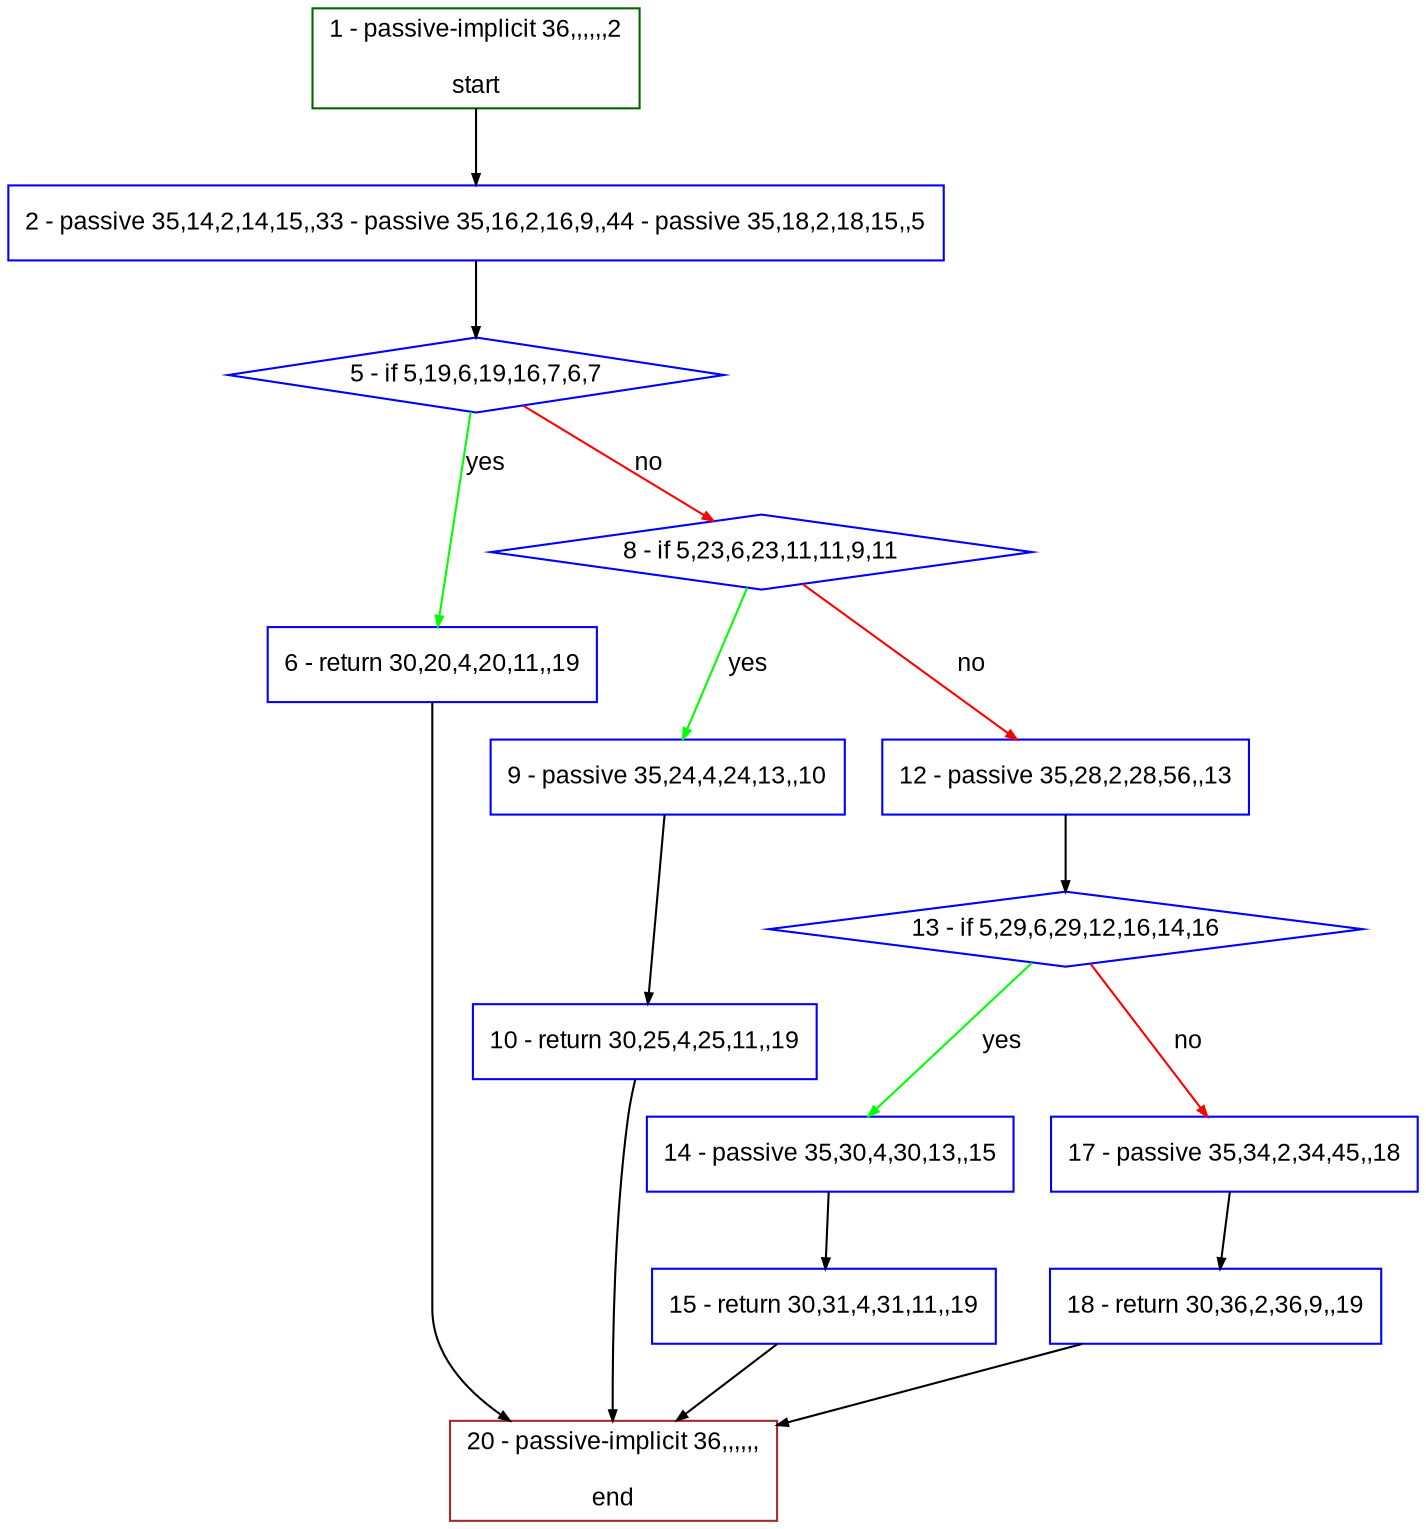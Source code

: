 digraph "" {
  graph [bgcolor="white", fillcolor="#FFFFCC", pack="true", packmode="clust", fontname="Arial", label="", fontsize="12", compound="true", style="rounded,filled"];
  node [node_initialized="no", fillcolor="white", fontname="Arial", label="", color="grey", fontsize="12", fixedsize="false", compound="true", shape="rectangle", style="filled"];
  edge [arrowtail="none", lhead="", fontcolor="black", fontname="Arial", label="", color="black", fontsize="12", arrowhead="normal", arrowsize="0.5", compound="true", ltail="", dir="forward"];
  __N1 [fillcolor="#ffffff", label="2 - passive 35,14,2,14,15,,33 - passive 35,16,2,16,9,,44 - passive 35,18,2,18,15,,5", color="#0000ff", shape="box", style="filled"];
  __N2 [fillcolor="#ffffff", label="1 - passive-implicit 36,,,,,,2\n\nstart", color="#006400", shape="box", style="filled"];
  __N3 [fillcolor="#ffffff", label="5 - if 5,19,6,19,16,7,6,7", color="#0000ff", shape="diamond", style="filled"];
  __N4 [fillcolor="#ffffff", label="6 - return 30,20,4,20,11,,19", color="#0000ff", shape="box", style="filled"];
  __N5 [fillcolor="#ffffff", label="8 - if 5,23,6,23,11,11,9,11", color="#0000ff", shape="diamond", style="filled"];
  __N6 [fillcolor="#ffffff", label="20 - passive-implicit 36,,,,,,\n\nend", color="#a52a2a", shape="box", style="filled"];
  __N7 [fillcolor="#ffffff", label="9 - passive 35,24,4,24,13,,10", color="#0000ff", shape="box", style="filled"];
  __N8 [fillcolor="#ffffff", label="12 - passive 35,28,2,28,56,,13", color="#0000ff", shape="box", style="filled"];
  __N9 [fillcolor="#ffffff", label="10 - return 30,25,4,25,11,,19", color="#0000ff", shape="box", style="filled"];
  __N10 [fillcolor="#ffffff", label="13 - if 5,29,6,29,12,16,14,16", color="#0000ff", shape="diamond", style="filled"];
  __N11 [fillcolor="#ffffff", label="14 - passive 35,30,4,30,13,,15", color="#0000ff", shape="box", style="filled"];
  __N12 [fillcolor="#ffffff", label="17 - passive 35,34,2,34,45,,18", color="#0000ff", shape="box", style="filled"];
  __N13 [fillcolor="#ffffff", label="15 - return 30,31,4,31,11,,19", color="#0000ff", shape="box", style="filled"];
  __N14 [fillcolor="#ffffff", label="18 - return 30,36,2,36,9,,19", color="#0000ff", shape="box", style="filled"];
  __N2 -> __N1 [arrowtail="none", color="#000000", label="", arrowhead="normal", dir="forward"];
  __N1 -> __N3 [arrowtail="none", color="#000000", label="", arrowhead="normal", dir="forward"];
  __N3 -> __N4 [arrowtail="none", color="#00ff00", label="yes", arrowhead="normal", dir="forward"];
  __N3 -> __N5 [arrowtail="none", color="#ff0000", label="no", arrowhead="normal", dir="forward"];
  __N4 -> __N6 [arrowtail="none", color="#000000", label="", arrowhead="normal", dir="forward"];
  __N5 -> __N7 [arrowtail="none", color="#00ff00", label="yes", arrowhead="normal", dir="forward"];
  __N5 -> __N8 [arrowtail="none", color="#ff0000", label="no", arrowhead="normal", dir="forward"];
  __N7 -> __N9 [arrowtail="none", color="#000000", label="", arrowhead="normal", dir="forward"];
  __N9 -> __N6 [arrowtail="none", color="#000000", label="", arrowhead="normal", dir="forward"];
  __N8 -> __N10 [arrowtail="none", color="#000000", label="", arrowhead="normal", dir="forward"];
  __N10 -> __N11 [arrowtail="none", color="#00ff00", label="yes", arrowhead="normal", dir="forward"];
  __N10 -> __N12 [arrowtail="none", color="#ff0000", label="no", arrowhead="normal", dir="forward"];
  __N11 -> __N13 [arrowtail="none", color="#000000", label="", arrowhead="normal", dir="forward"];
  __N13 -> __N6 [arrowtail="none", color="#000000", label="", arrowhead="normal", dir="forward"];
  __N12 -> __N14 [arrowtail="none", color="#000000", label="", arrowhead="normal", dir="forward"];
  __N14 -> __N6 [arrowtail="none", color="#000000", label="", arrowhead="normal", dir="forward"];
}
